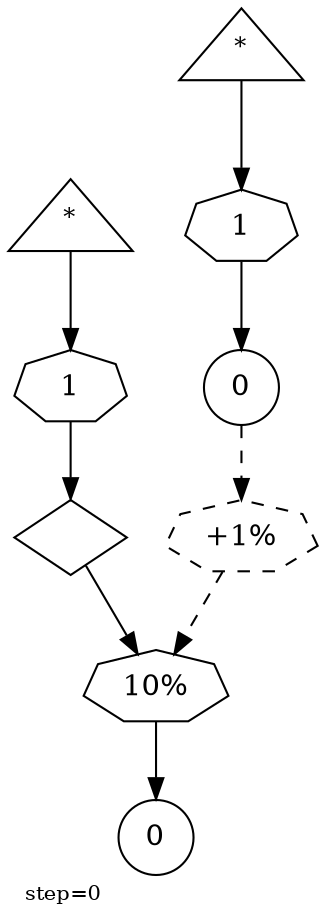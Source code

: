 digraph {
  graph  [labelloc=bottom,labeljust=left,fontsize="10",label="step=0"];
  "180" [shape=triangle,peripheries="1",label=<<SUP>*</SUP>>,labelfontcolor=black,color=black];
  "181" [shape=triangle,peripheries="1",label=<<SUP>*</SUP>>,labelfontcolor=black,color=black];
  "182" [shape=circle,peripheries="1",label=<0>,labelfontcolor=black,color=black];
  "184" [shape=circle,peripheries="1",label=<0>,labelfontcolor=black,color=black];
  "185" [shape=diamond,peripheries="1",label="",labelfontcolor=black,color=black];
  "183" [label=<1>,peripheries="1",color=black,shape=septagon];
  "181" -> "183" [color=black];
  "183" -> "182" [color=black];
  "186" [label=<1>,peripheries="1",color=black,shape=septagon];
  "180" -> "186" [color=black];
  "186" -> "185" [color=black];
  "187" [label=<10%>,peripheries="1",color=black,shape=septagon];
  "185" -> "187" [color=black];
  "187" -> "184" [color=black];
  "188" [label=<+1%>,peripheries="1",color=black,style=dashed,shape=septagon];
  "182" -> "188" [style=dashed,color=black];
  "188" -> "187" [style=dashed,color=black];
}